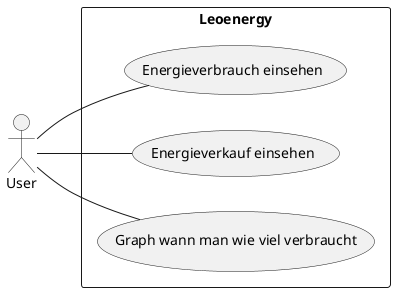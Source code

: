 @startuml
left to right direction
actor "User" as cd
rectangle Leoenergy {
  usecase "Energieverbrauch einsehen" as energyConsumption
  usecase "Energieverkauf einsehen" as energySell
  usecase "Graph wann man wie viel verbraucht" as howMuchEnergyIsUsed
}
cd -- energyConsumption
cd -- energySell
cd -- howMuchEnergyIsUsed

@enduml